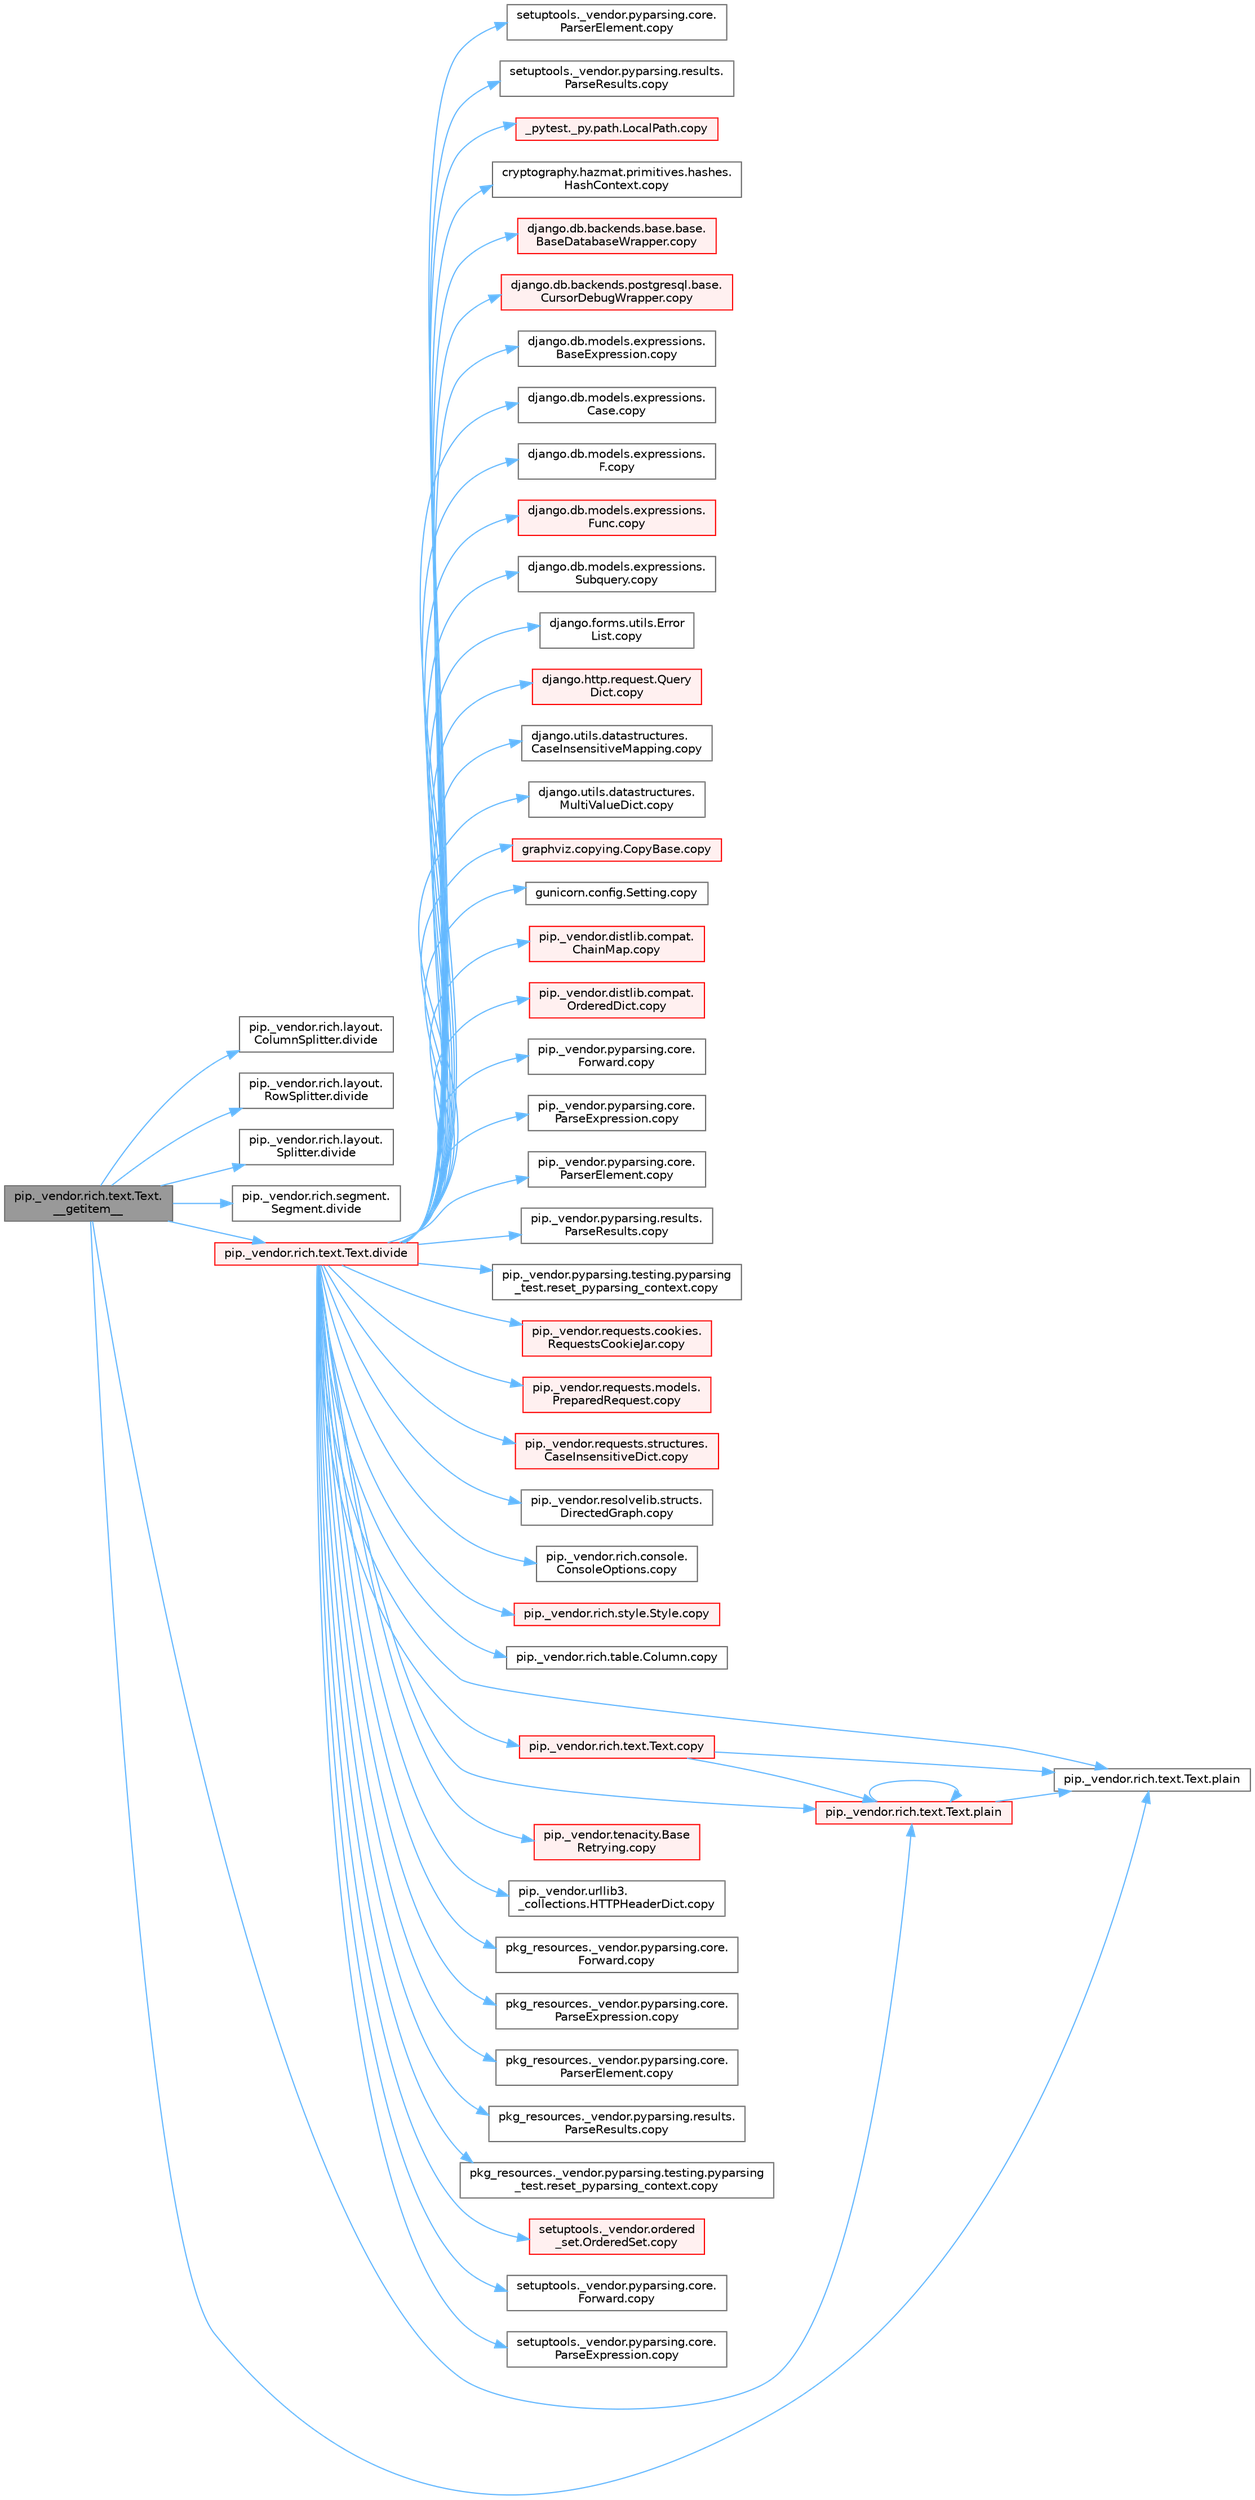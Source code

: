 digraph "pip._vendor.rich.text.Text.__getitem__"
{
 // LATEX_PDF_SIZE
  bgcolor="transparent";
  edge [fontname=Helvetica,fontsize=10,labelfontname=Helvetica,labelfontsize=10];
  node [fontname=Helvetica,fontsize=10,shape=box,height=0.2,width=0.4];
  rankdir="LR";
  Node1 [id="Node000001",label="pip._vendor.rich.text.Text.\l__getitem__",height=0.2,width=0.4,color="gray40", fillcolor="grey60", style="filled", fontcolor="black",tooltip=" "];
  Node1 -> Node2 [id="edge1_Node000001_Node000002",color="steelblue1",style="solid",tooltip=" "];
  Node2 [id="Node000002",label="pip._vendor.rich.layout.\lColumnSplitter.divide",height=0.2,width=0.4,color="grey40", fillcolor="white", style="filled",URL="$classpip_1_1__vendor_1_1rich_1_1layout_1_1_column_splitter.html#a60cbc9fd3f64aef0ff9578b55785fd61",tooltip=" "];
  Node1 -> Node3 [id="edge2_Node000001_Node000003",color="steelblue1",style="solid",tooltip=" "];
  Node3 [id="Node000003",label="pip._vendor.rich.layout.\lRowSplitter.divide",height=0.2,width=0.4,color="grey40", fillcolor="white", style="filled",URL="$classpip_1_1__vendor_1_1rich_1_1layout_1_1_row_splitter.html#a9e23ca7960c4374999fd999c98ff1f8d",tooltip=" "];
  Node1 -> Node4 [id="edge3_Node000001_Node000004",color="steelblue1",style="solid",tooltip=" "];
  Node4 [id="Node000004",label="pip._vendor.rich.layout.\lSplitter.divide",height=0.2,width=0.4,color="grey40", fillcolor="white", style="filled",URL="$classpip_1_1__vendor_1_1rich_1_1layout_1_1_splitter.html#a6f6ae58d73a289a7a9ee2191fd5949f2",tooltip=" "];
  Node1 -> Node5 [id="edge4_Node000001_Node000005",color="steelblue1",style="solid",tooltip=" "];
  Node5 [id="Node000005",label="pip._vendor.rich.segment.\lSegment.divide",height=0.2,width=0.4,color="grey40", fillcolor="white", style="filled",URL="$classpip_1_1__vendor_1_1rich_1_1segment_1_1_segment.html#a46bcb19e0c08b831b6f9c4ebe8f734f6",tooltip=" "];
  Node1 -> Node6 [id="edge5_Node000001_Node000006",color="steelblue1",style="solid",tooltip=" "];
  Node6 [id="Node000006",label="pip._vendor.rich.text.Text.divide",height=0.2,width=0.4,color="red", fillcolor="#FFF0F0", style="filled",URL="$classpip_1_1__vendor_1_1rich_1_1text_1_1_text.html#a07dc70deb29ea374cfff03489995bcac",tooltip=" "];
  Node6 -> Node7 [id="edge6_Node000006_Node000007",color="steelblue1",style="solid",tooltip=" "];
  Node7 [id="Node000007",label="_pytest._py.path.LocalPath.copy",height=0.2,width=0.4,color="red", fillcolor="#FFF0F0", style="filled",URL="$class__pytest_1_1__py_1_1path_1_1_local_path.html#a9eeecae0b90a7147e6bf23d6ea8fc6c0",tooltip=" "];
  Node6 -> Node2341 [id="edge7_Node000006_Node002341",color="steelblue1",style="solid",tooltip=" "];
  Node2341 [id="Node002341",label="cryptography.hazmat.primitives.hashes.\lHashContext.copy",height=0.2,width=0.4,color="grey40", fillcolor="white", style="filled",URL="$classcryptography_1_1hazmat_1_1primitives_1_1hashes_1_1_hash_context.html#a9f9b30a47684d469cfdc3db7a7261ea1",tooltip=" "];
  Node6 -> Node2342 [id="edge8_Node000006_Node002342",color="steelblue1",style="solid",tooltip=" "];
  Node2342 [id="Node002342",label="django.db.backends.base.base.\lBaseDatabaseWrapper.copy",height=0.2,width=0.4,color="red", fillcolor="#FFF0F0", style="filled",URL="$classdjango_1_1db_1_1backends_1_1base_1_1base_1_1_base_database_wrapper.html#a655ed3d049ec9c35530e8819d28fdc62",tooltip=" "];
  Node6 -> Node2343 [id="edge9_Node000006_Node002343",color="steelblue1",style="solid",tooltip=" "];
  Node2343 [id="Node002343",label="django.db.backends.postgresql.base.\lCursorDebugWrapper.copy",height=0.2,width=0.4,color="red", fillcolor="#FFF0F0", style="filled",URL="$classdjango_1_1db_1_1backends_1_1postgresql_1_1base_1_1_cursor_debug_wrapper.html#a35ca6cc5e6e9ba970c3c3f7469be22ef",tooltip=" "];
  Node6 -> Node2345 [id="edge10_Node000006_Node002345",color="steelblue1",style="solid",tooltip=" "];
  Node2345 [id="Node002345",label="django.db.models.expressions.\lBaseExpression.copy",height=0.2,width=0.4,color="grey40", fillcolor="white", style="filled",URL="$classdjango_1_1db_1_1models_1_1expressions_1_1_base_expression.html#aeeb404c3f264e4a520308bad3b41fabf",tooltip=" "];
  Node6 -> Node2346 [id="edge11_Node000006_Node002346",color="steelblue1",style="solid",tooltip=" "];
  Node2346 [id="Node002346",label="django.db.models.expressions.\lCase.copy",height=0.2,width=0.4,color="grey40", fillcolor="white", style="filled",URL="$classdjango_1_1db_1_1models_1_1expressions_1_1_case.html#a98cff87cf380bd54d7c21cb381c64daf",tooltip=" "];
  Node6 -> Node2347 [id="edge12_Node000006_Node002347",color="steelblue1",style="solid",tooltip=" "];
  Node2347 [id="Node002347",label="django.db.models.expressions.\lF.copy",height=0.2,width=0.4,color="grey40", fillcolor="white", style="filled",URL="$classdjango_1_1db_1_1models_1_1expressions_1_1_f.html#a58698f9a53ce3133f53d1602cc551e1b",tooltip=" "];
  Node6 -> Node2348 [id="edge13_Node000006_Node002348",color="steelblue1",style="solid",tooltip=" "];
  Node2348 [id="Node002348",label="django.db.models.expressions.\lFunc.copy",height=0.2,width=0.4,color="red", fillcolor="#FFF0F0", style="filled",URL="$classdjango_1_1db_1_1models_1_1expressions_1_1_func.html#a6883d18f5aeb4398d367e841e6e21671",tooltip=" "];
  Node6 -> Node2349 [id="edge14_Node000006_Node002349",color="steelblue1",style="solid",tooltip=" "];
  Node2349 [id="Node002349",label="django.db.models.expressions.\lSubquery.copy",height=0.2,width=0.4,color="grey40", fillcolor="white", style="filled",URL="$classdjango_1_1db_1_1models_1_1expressions_1_1_subquery.html#a59363e529ff37aa5c16a09b76e6e6bf9",tooltip=" "];
  Node6 -> Node2350 [id="edge15_Node000006_Node002350",color="steelblue1",style="solid",tooltip=" "];
  Node2350 [id="Node002350",label="django.forms.utils.Error\lList.copy",height=0.2,width=0.4,color="grey40", fillcolor="white", style="filled",URL="$classdjango_1_1forms_1_1utils_1_1_error_list.html#a46176c1849362dd93ea227cfec28d1ff",tooltip=" "];
  Node6 -> Node2351 [id="edge16_Node000006_Node002351",color="steelblue1",style="solid",tooltip=" "];
  Node2351 [id="Node002351",label="django.http.request.Query\lDict.copy",height=0.2,width=0.4,color="red", fillcolor="#FFF0F0", style="filled",URL="$classdjango_1_1http_1_1request_1_1_query_dict.html#ada9e4956e62868c5587b9ffde7b358b5",tooltip=" "];
  Node6 -> Node2525 [id="edge17_Node000006_Node002525",color="steelblue1",style="solid",tooltip=" "];
  Node2525 [id="Node002525",label="django.utils.datastructures.\lCaseInsensitiveMapping.copy",height=0.2,width=0.4,color="grey40", fillcolor="white", style="filled",URL="$classdjango_1_1utils_1_1datastructures_1_1_case_insensitive_mapping.html#a89e52f7d943ef70ee9e2731a1bb25084",tooltip=" "];
  Node6 -> Node2526 [id="edge18_Node000006_Node002526",color="steelblue1",style="solid",tooltip=" "];
  Node2526 [id="Node002526",label="django.utils.datastructures.\lMultiValueDict.copy",height=0.2,width=0.4,color="grey40", fillcolor="white", style="filled",URL="$classdjango_1_1utils_1_1datastructures_1_1_multi_value_dict.html#aa04a15080bb2af3ac7cc3f4791a54786",tooltip=" "];
  Node6 -> Node2527 [id="edge19_Node000006_Node002527",color="steelblue1",style="solid",tooltip=" "];
  Node2527 [id="Node002527",label="graphviz.copying.CopyBase.copy",height=0.2,width=0.4,color="red", fillcolor="#FFF0F0", style="filled",URL="$classgraphviz_1_1copying_1_1_copy_base.html#a2f81c0dd9b8d1f25d9aebacfdb5ee284",tooltip=" "];
  Node6 -> Node2538 [id="edge20_Node000006_Node002538",color="steelblue1",style="solid",tooltip=" "];
  Node2538 [id="Node002538",label="gunicorn.config.Setting.copy",height=0.2,width=0.4,color="grey40", fillcolor="white", style="filled",URL="$classgunicorn_1_1config_1_1_setting.html#a389321c9f9e3227638ce969dffdfc4dc",tooltip=" "];
  Node6 -> Node2539 [id="edge21_Node000006_Node002539",color="steelblue1",style="solid",tooltip=" "];
  Node2539 [id="Node002539",label="pip._vendor.distlib.compat.\lChainMap.copy",height=0.2,width=0.4,color="red", fillcolor="#FFF0F0", style="filled",URL="$classpip_1_1__vendor_1_1distlib_1_1compat_1_1_chain_map.html#a8146e2ccf536c708cb0b7a09ccf8c537",tooltip=" "];
  Node6 -> Node2540 [id="edge22_Node000006_Node002540",color="steelblue1",style="solid",tooltip=" "];
  Node2540 [id="Node002540",label="pip._vendor.distlib.compat.\lOrderedDict.copy",height=0.2,width=0.4,color="red", fillcolor="#FFF0F0", style="filled",URL="$classpip_1_1__vendor_1_1distlib_1_1compat_1_1_ordered_dict.html#ae6088d806618f017e91d1bd2f61771dd",tooltip=" "];
  Node6 -> Node2541 [id="edge23_Node000006_Node002541",color="steelblue1",style="solid",tooltip=" "];
  Node2541 [id="Node002541",label="pip._vendor.pyparsing.core.\lForward.copy",height=0.2,width=0.4,color="grey40", fillcolor="white", style="filled",URL="$classpip_1_1__vendor_1_1pyparsing_1_1core_1_1_forward.html#afd7e391f2f32fd6350b0e064728bc9a0",tooltip=" "];
  Node6 -> Node2542 [id="edge24_Node000006_Node002542",color="steelblue1",style="solid",tooltip=" "];
  Node2542 [id="Node002542",label="pip._vendor.pyparsing.core.\lParseExpression.copy",height=0.2,width=0.4,color="grey40", fillcolor="white", style="filled",URL="$classpip_1_1__vendor_1_1pyparsing_1_1core_1_1_parse_expression.html#a6c47c811bdb4ddebaa8635bd596d908c",tooltip=" "];
  Node6 -> Node2543 [id="edge25_Node000006_Node002543",color="steelblue1",style="solid",tooltip=" "];
  Node2543 [id="Node002543",label="pip._vendor.pyparsing.core.\lParserElement.copy",height=0.2,width=0.4,color="grey40", fillcolor="white", style="filled",URL="$classpip_1_1__vendor_1_1pyparsing_1_1core_1_1_parser_element.html#a90cf16d51d3eb590beb84714d46fd86e",tooltip=" "];
  Node6 -> Node2544 [id="edge26_Node000006_Node002544",color="steelblue1",style="solid",tooltip=" "];
  Node2544 [id="Node002544",label="pip._vendor.pyparsing.results.\lParseResults.copy",height=0.2,width=0.4,color="grey40", fillcolor="white", style="filled",URL="$classpip_1_1__vendor_1_1pyparsing_1_1results_1_1_parse_results.html#a943baafa125ab0ae889f20409bdc360c",tooltip=" "];
  Node6 -> Node2545 [id="edge27_Node000006_Node002545",color="steelblue1",style="solid",tooltip=" "];
  Node2545 [id="Node002545",label="pip._vendor.pyparsing.testing.pyparsing\l_test.reset_pyparsing_context.copy",height=0.2,width=0.4,color="grey40", fillcolor="white", style="filled",URL="$classpip_1_1__vendor_1_1pyparsing_1_1testing_1_1pyparsing__test_1_1reset__pyparsing__context.html#a8b358db76145f5a96a157c60b10c0042",tooltip=" "];
  Node6 -> Node2546 [id="edge28_Node000006_Node002546",color="steelblue1",style="solid",tooltip=" "];
  Node2546 [id="Node002546",label="pip._vendor.requests.cookies.\lRequestsCookieJar.copy",height=0.2,width=0.4,color="red", fillcolor="#FFF0F0", style="filled",URL="$classpip_1_1__vendor_1_1requests_1_1cookies_1_1_requests_cookie_jar.html#a6f55e74598cf9e2c383486aa1b4eb9ba",tooltip=" "];
  Node6 -> Node2548 [id="edge29_Node000006_Node002548",color="steelblue1",style="solid",tooltip=" "];
  Node2548 [id="Node002548",label="pip._vendor.requests.models.\lPreparedRequest.copy",height=0.2,width=0.4,color="red", fillcolor="#FFF0F0", style="filled",URL="$classpip_1_1__vendor_1_1requests_1_1models_1_1_prepared_request.html#a7548cd215dfcd985b529c710800d964a",tooltip=" "];
  Node6 -> Node2549 [id="edge30_Node000006_Node002549",color="steelblue1",style="solid",tooltip=" "];
  Node2549 [id="Node002549",label="pip._vendor.requests.structures.\lCaseInsensitiveDict.copy",height=0.2,width=0.4,color="red", fillcolor="#FFF0F0", style="filled",URL="$classpip_1_1__vendor_1_1requests_1_1structures_1_1_case_insensitive_dict.html#a2d80c1a56c57eb40550b30eb7d76c571",tooltip=" "];
  Node6 -> Node2550 [id="edge31_Node000006_Node002550",color="steelblue1",style="solid",tooltip=" "];
  Node2550 [id="Node002550",label="pip._vendor.resolvelib.structs.\lDirectedGraph.copy",height=0.2,width=0.4,color="grey40", fillcolor="white", style="filled",URL="$classpip_1_1__vendor_1_1resolvelib_1_1structs_1_1_directed_graph.html#ab782851de23ced11026378fd85cfcf7e",tooltip=" "];
  Node6 -> Node2551 [id="edge32_Node000006_Node002551",color="steelblue1",style="solid",tooltip=" "];
  Node2551 [id="Node002551",label="pip._vendor.rich.console.\lConsoleOptions.copy",height=0.2,width=0.4,color="grey40", fillcolor="white", style="filled",URL="$classpip_1_1__vendor_1_1rich_1_1console_1_1_console_options.html#afd4cbb05271ff8f3ca0e58617edf6a25",tooltip=" "];
  Node6 -> Node2552 [id="edge33_Node000006_Node002552",color="steelblue1",style="solid",tooltip=" "];
  Node2552 [id="Node002552",label="pip._vendor.rich.style.Style.copy",height=0.2,width=0.4,color="red", fillcolor="#FFF0F0", style="filled",URL="$classpip_1_1__vendor_1_1rich_1_1style_1_1_style.html#abba3761f0c189ce79a43f5feeefca1a8",tooltip=" "];
  Node6 -> Node2631 [id="edge34_Node000006_Node002631",color="steelblue1",style="solid",tooltip=" "];
  Node2631 [id="Node002631",label="pip._vendor.rich.table.Column.copy",height=0.2,width=0.4,color="grey40", fillcolor="white", style="filled",URL="$classpip_1_1__vendor_1_1rich_1_1table_1_1_column.html#a2faeacbd8890d591c70ad9a93d53b5fc",tooltip=" "];
  Node6 -> Node2632 [id="edge35_Node000006_Node002632",color="steelblue1",style="solid",tooltip=" "];
  Node2632 [id="Node002632",label="pip._vendor.rich.text.Text.copy",height=0.2,width=0.4,color="red", fillcolor="#FFF0F0", style="filled",URL="$classpip_1_1__vendor_1_1rich_1_1text_1_1_text.html#a93b228d0aa89aa63e6dfbaa40cb7619a",tooltip=" "];
  Node2632 -> Node368 [id="edge36_Node002632_Node000368",color="steelblue1",style="solid",tooltip=" "];
  Node368 [id="Node000368",label="pip._vendor.rich.text.Text.plain",height=0.2,width=0.4,color="grey40", fillcolor="white", style="filled",URL="$classpip_1_1__vendor_1_1rich_1_1text_1_1_text.html#ad410f80c68f0b9e33ebf60eac0be54b9",tooltip=" "];
  Node2632 -> Node369 [id="edge37_Node002632_Node000369",color="steelblue1",style="solid",tooltip=" "];
  Node369 [id="Node000369",label="pip._vendor.rich.text.Text.plain",height=0.2,width=0.4,color="red", fillcolor="#FFF0F0", style="filled",URL="$classpip_1_1__vendor_1_1rich_1_1text_1_1_text.html#aa2d6327e4b4b125185de0e1e98d89d07",tooltip=" "];
  Node369 -> Node368 [id="edge38_Node000369_Node000368",color="steelblue1",style="solid",tooltip=" "];
  Node369 -> Node369 [id="edge39_Node000369_Node000369",color="steelblue1",style="solid",tooltip=" "];
  Node6 -> Node2633 [id="edge40_Node000006_Node002633",color="steelblue1",style="solid",tooltip=" "];
  Node2633 [id="Node002633",label="pip._vendor.tenacity.Base\lRetrying.copy",height=0.2,width=0.4,color="red", fillcolor="#FFF0F0", style="filled",URL="$classpip_1_1__vendor_1_1tenacity_1_1_base_retrying.html#a3b3c595a4448cf55ebb3d1f3660bea88",tooltip=" "];
  Node6 -> Node2667 [id="edge41_Node000006_Node002667",color="steelblue1",style="solid",tooltip=" "];
  Node2667 [id="Node002667",label="pip._vendor.urllib3.\l_collections.HTTPHeaderDict.copy",height=0.2,width=0.4,color="grey40", fillcolor="white", style="filled",URL="$classpip_1_1__vendor_1_1urllib3_1_1__collections_1_1_h_t_t_p_header_dict.html#a5ae57d3926c44a25dc5c14fc9eb2296f",tooltip=" "];
  Node6 -> Node2668 [id="edge42_Node000006_Node002668",color="steelblue1",style="solid",tooltip=" "];
  Node2668 [id="Node002668",label="pkg_resources._vendor.pyparsing.core.\lForward.copy",height=0.2,width=0.4,color="grey40", fillcolor="white", style="filled",URL="$classpkg__resources_1_1__vendor_1_1pyparsing_1_1core_1_1_forward.html#a47d746032d91355693bdb05a8b11555a",tooltip=" "];
  Node6 -> Node2669 [id="edge43_Node000006_Node002669",color="steelblue1",style="solid",tooltip=" "];
  Node2669 [id="Node002669",label="pkg_resources._vendor.pyparsing.core.\lParseExpression.copy",height=0.2,width=0.4,color="grey40", fillcolor="white", style="filled",URL="$classpkg__resources_1_1__vendor_1_1pyparsing_1_1core_1_1_parse_expression.html#a77e73191b6e8457ca0c19626a4f576db",tooltip=" "];
  Node6 -> Node2670 [id="edge44_Node000006_Node002670",color="steelblue1",style="solid",tooltip=" "];
  Node2670 [id="Node002670",label="pkg_resources._vendor.pyparsing.core.\lParserElement.copy",height=0.2,width=0.4,color="grey40", fillcolor="white", style="filled",URL="$classpkg__resources_1_1__vendor_1_1pyparsing_1_1core_1_1_parser_element.html#a1d909c85c8a640c0f08a4f5dafd784ab",tooltip=" "];
  Node6 -> Node2671 [id="edge45_Node000006_Node002671",color="steelblue1",style="solid",tooltip=" "];
  Node2671 [id="Node002671",label="pkg_resources._vendor.pyparsing.results.\lParseResults.copy",height=0.2,width=0.4,color="grey40", fillcolor="white", style="filled",URL="$classpkg__resources_1_1__vendor_1_1pyparsing_1_1results_1_1_parse_results.html#a94b8e3d13fec3710bc2cffed5c8cb971",tooltip=" "];
  Node6 -> Node2672 [id="edge46_Node000006_Node002672",color="steelblue1",style="solid",tooltip=" "];
  Node2672 [id="Node002672",label="pkg_resources._vendor.pyparsing.testing.pyparsing\l_test.reset_pyparsing_context.copy",height=0.2,width=0.4,color="grey40", fillcolor="white", style="filled",URL="$classpkg__resources_1_1__vendor_1_1pyparsing_1_1testing_1_1pyparsing__test_1_1reset__pyparsing__context.html#a053a92e7c6fe306127d33b9a9aafcea6",tooltip=" "];
  Node6 -> Node2673 [id="edge47_Node000006_Node002673",color="steelblue1",style="solid",tooltip=" "];
  Node2673 [id="Node002673",label="setuptools._vendor.ordered\l_set.OrderedSet.copy",height=0.2,width=0.4,color="red", fillcolor="#FFF0F0", style="filled",URL="$classsetuptools_1_1__vendor_1_1ordered__set_1_1_ordered_set.html#ad171a768f26aada63d89f0056834bb5d",tooltip=" "];
  Node6 -> Node2674 [id="edge48_Node000006_Node002674",color="steelblue1",style="solid",tooltip=" "];
  Node2674 [id="Node002674",label="setuptools._vendor.pyparsing.core.\lForward.copy",height=0.2,width=0.4,color="grey40", fillcolor="white", style="filled",URL="$classsetuptools_1_1__vendor_1_1pyparsing_1_1core_1_1_forward.html#a92cd3aadd8cbdba01f2cdccad1e6fa4e",tooltip=" "];
  Node6 -> Node2675 [id="edge49_Node000006_Node002675",color="steelblue1",style="solid",tooltip=" "];
  Node2675 [id="Node002675",label="setuptools._vendor.pyparsing.core.\lParseExpression.copy",height=0.2,width=0.4,color="grey40", fillcolor="white", style="filled",URL="$classsetuptools_1_1__vendor_1_1pyparsing_1_1core_1_1_parse_expression.html#ae88ccf3b2fcd7cde4dcd6cfbb93a4c0a",tooltip=" "];
  Node6 -> Node2676 [id="edge50_Node000006_Node002676",color="steelblue1",style="solid",tooltip=" "];
  Node2676 [id="Node002676",label="setuptools._vendor.pyparsing.core.\lParserElement.copy",height=0.2,width=0.4,color="grey40", fillcolor="white", style="filled",URL="$classsetuptools_1_1__vendor_1_1pyparsing_1_1core_1_1_parser_element.html#a8fe5f362502288698dd516b7fa6d88e6",tooltip=" "];
  Node6 -> Node2677 [id="edge51_Node000006_Node002677",color="steelblue1",style="solid",tooltip=" "];
  Node2677 [id="Node002677",label="setuptools._vendor.pyparsing.results.\lParseResults.copy",height=0.2,width=0.4,color="grey40", fillcolor="white", style="filled",URL="$classsetuptools_1_1__vendor_1_1pyparsing_1_1results_1_1_parse_results.html#a010f6f00eab831352caf57d5e5ff5c20",tooltip=" "];
  Node6 -> Node368 [id="edge52_Node000006_Node000368",color="steelblue1",style="solid",tooltip=" "];
  Node6 -> Node369 [id="edge53_Node000006_Node000369",color="steelblue1",style="solid",tooltip=" "];
  Node1 -> Node368 [id="edge54_Node000001_Node000368",color="steelblue1",style="solid",tooltip=" "];
  Node1 -> Node369 [id="edge55_Node000001_Node000369",color="steelblue1",style="solid",tooltip=" "];
}
